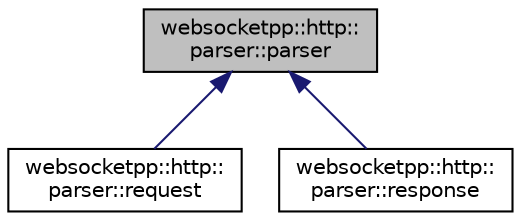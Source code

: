 digraph "websocketpp::http::parser::parser"
{
  edge [fontname="Helvetica",fontsize="10",labelfontname="Helvetica",labelfontsize="10"];
  node [fontname="Helvetica",fontsize="10",shape=record];
  Node0 [label="websocketpp::http::\lparser::parser",height=0.2,width=0.4,color="black", fillcolor="grey75", style="filled", fontcolor="black"];
  Node0 -> Node1 [dir="back",color="midnightblue",fontsize="10",style="solid",fontname="Helvetica"];
  Node1 [label="websocketpp::http::\lparser::request",height=0.2,width=0.4,color="black", fillcolor="white", style="filled",URL="$classwebsocketpp_1_1http_1_1parser_1_1request.html",tooltip="Stores, parses, and manipulates HTTP requests. "];
  Node0 -> Node2 [dir="back",color="midnightblue",fontsize="10",style="solid",fontname="Helvetica"];
  Node2 [label="websocketpp::http::\lparser::response",height=0.2,width=0.4,color="black", fillcolor="white", style="filled",URL="$classwebsocketpp_1_1http_1_1parser_1_1response.html",tooltip="Stores, parses, and manipulates HTTP responses. "];
}
